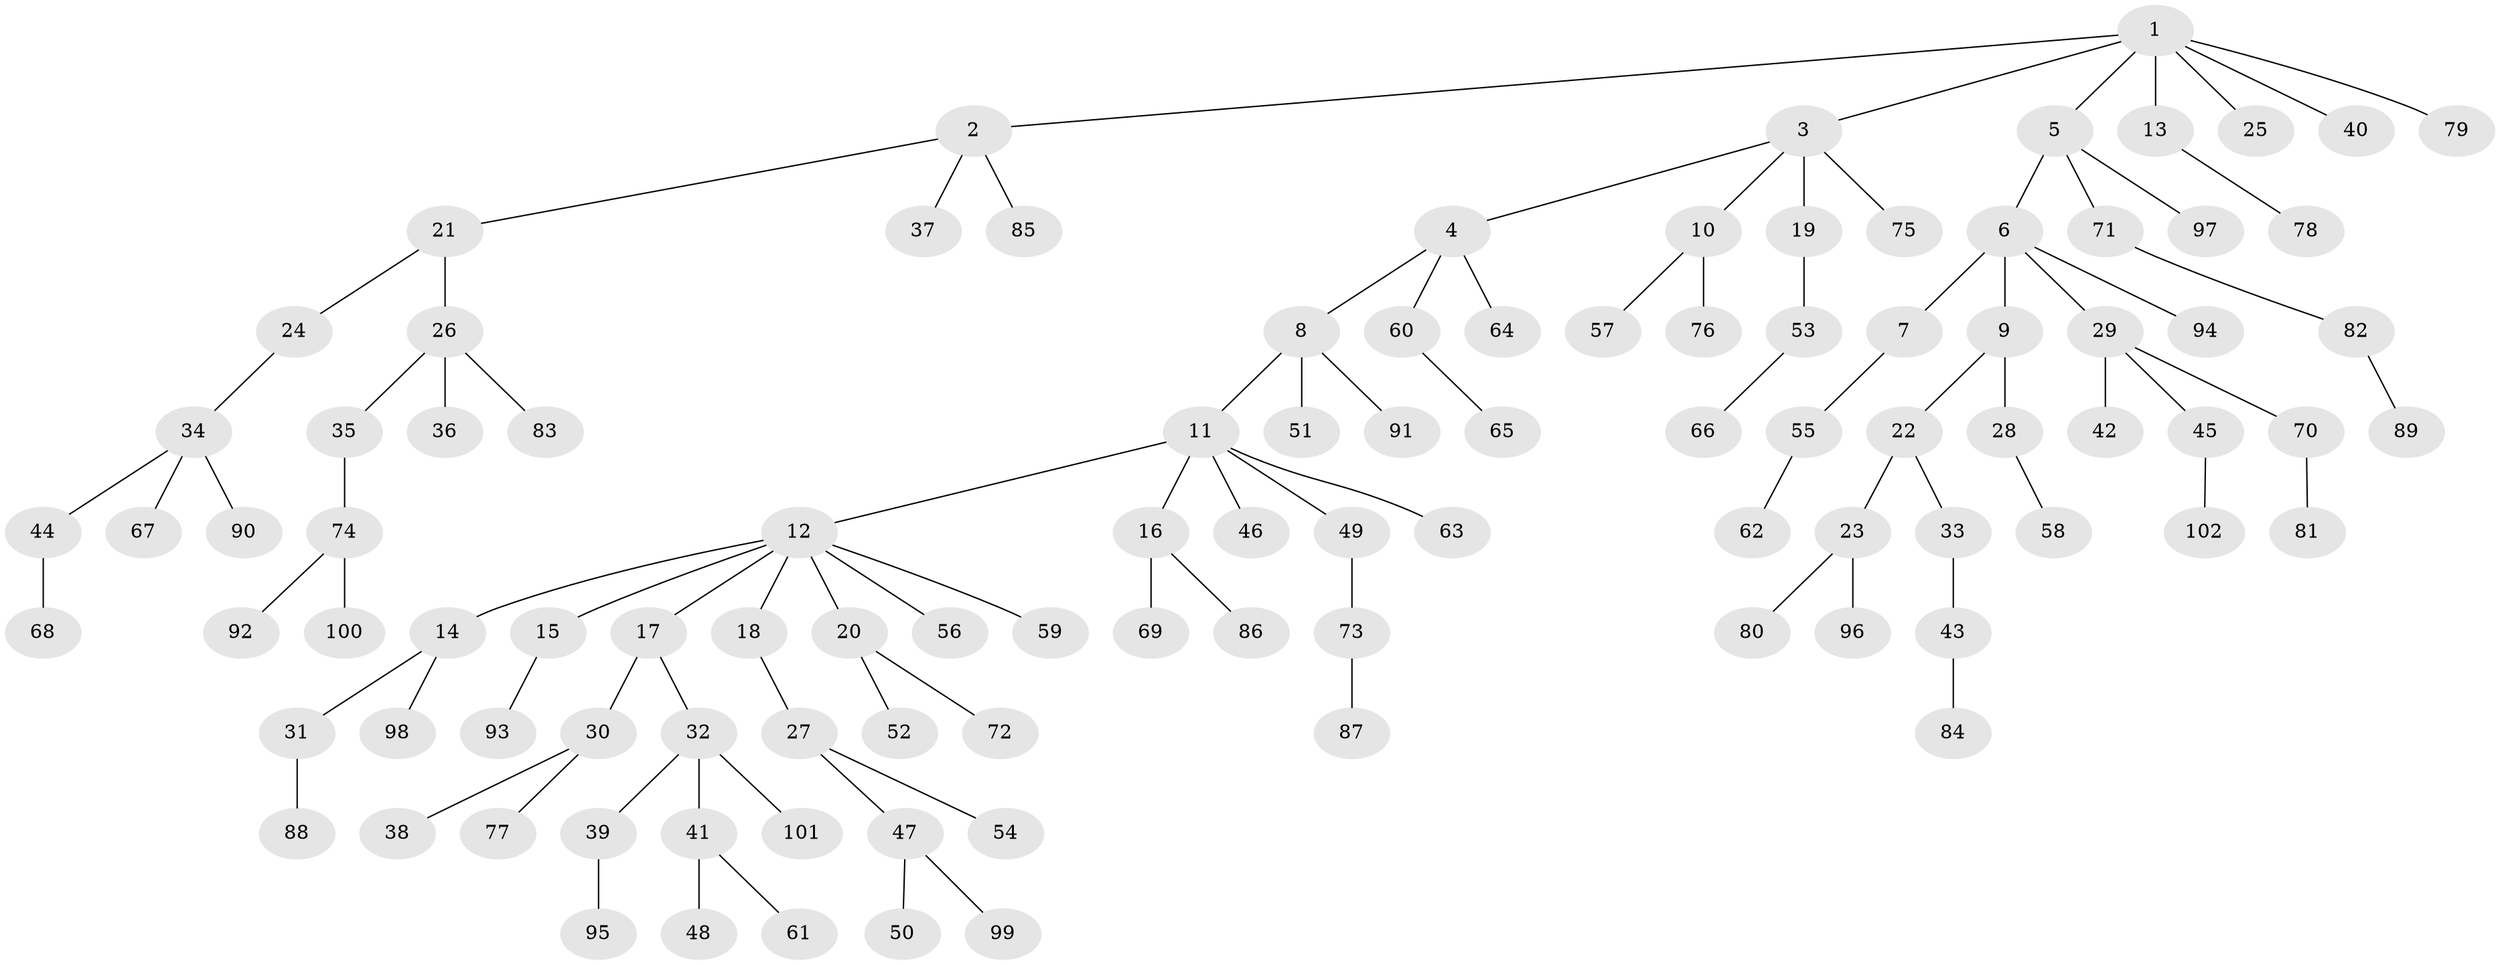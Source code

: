 // coarse degree distribution, {4: 0.0784313725490196, 3: 0.13725490196078433, 2: 0.37254901960784315, 5: 0.0196078431372549, 1: 0.39215686274509803}
// Generated by graph-tools (version 1.1) at 2025/51/03/04/25 22:51:32]
// undirected, 102 vertices, 101 edges
graph export_dot {
  node [color=gray90,style=filled];
  1;
  2;
  3;
  4;
  5;
  6;
  7;
  8;
  9;
  10;
  11;
  12;
  13;
  14;
  15;
  16;
  17;
  18;
  19;
  20;
  21;
  22;
  23;
  24;
  25;
  26;
  27;
  28;
  29;
  30;
  31;
  32;
  33;
  34;
  35;
  36;
  37;
  38;
  39;
  40;
  41;
  42;
  43;
  44;
  45;
  46;
  47;
  48;
  49;
  50;
  51;
  52;
  53;
  54;
  55;
  56;
  57;
  58;
  59;
  60;
  61;
  62;
  63;
  64;
  65;
  66;
  67;
  68;
  69;
  70;
  71;
  72;
  73;
  74;
  75;
  76;
  77;
  78;
  79;
  80;
  81;
  82;
  83;
  84;
  85;
  86;
  87;
  88;
  89;
  90;
  91;
  92;
  93;
  94;
  95;
  96;
  97;
  98;
  99;
  100;
  101;
  102;
  1 -- 2;
  1 -- 3;
  1 -- 5;
  1 -- 13;
  1 -- 25;
  1 -- 40;
  1 -- 79;
  2 -- 21;
  2 -- 37;
  2 -- 85;
  3 -- 4;
  3 -- 10;
  3 -- 19;
  3 -- 75;
  4 -- 8;
  4 -- 60;
  4 -- 64;
  5 -- 6;
  5 -- 71;
  5 -- 97;
  6 -- 7;
  6 -- 9;
  6 -- 29;
  6 -- 94;
  7 -- 55;
  8 -- 11;
  8 -- 51;
  8 -- 91;
  9 -- 22;
  9 -- 28;
  10 -- 57;
  10 -- 76;
  11 -- 12;
  11 -- 16;
  11 -- 46;
  11 -- 49;
  11 -- 63;
  12 -- 14;
  12 -- 15;
  12 -- 17;
  12 -- 18;
  12 -- 20;
  12 -- 56;
  12 -- 59;
  13 -- 78;
  14 -- 31;
  14 -- 98;
  15 -- 93;
  16 -- 69;
  16 -- 86;
  17 -- 30;
  17 -- 32;
  18 -- 27;
  19 -- 53;
  20 -- 52;
  20 -- 72;
  21 -- 24;
  21 -- 26;
  22 -- 23;
  22 -- 33;
  23 -- 80;
  23 -- 96;
  24 -- 34;
  26 -- 35;
  26 -- 36;
  26 -- 83;
  27 -- 47;
  27 -- 54;
  28 -- 58;
  29 -- 42;
  29 -- 45;
  29 -- 70;
  30 -- 38;
  30 -- 77;
  31 -- 88;
  32 -- 39;
  32 -- 41;
  32 -- 101;
  33 -- 43;
  34 -- 44;
  34 -- 67;
  34 -- 90;
  35 -- 74;
  39 -- 95;
  41 -- 48;
  41 -- 61;
  43 -- 84;
  44 -- 68;
  45 -- 102;
  47 -- 50;
  47 -- 99;
  49 -- 73;
  53 -- 66;
  55 -- 62;
  60 -- 65;
  70 -- 81;
  71 -- 82;
  73 -- 87;
  74 -- 92;
  74 -- 100;
  82 -- 89;
}
